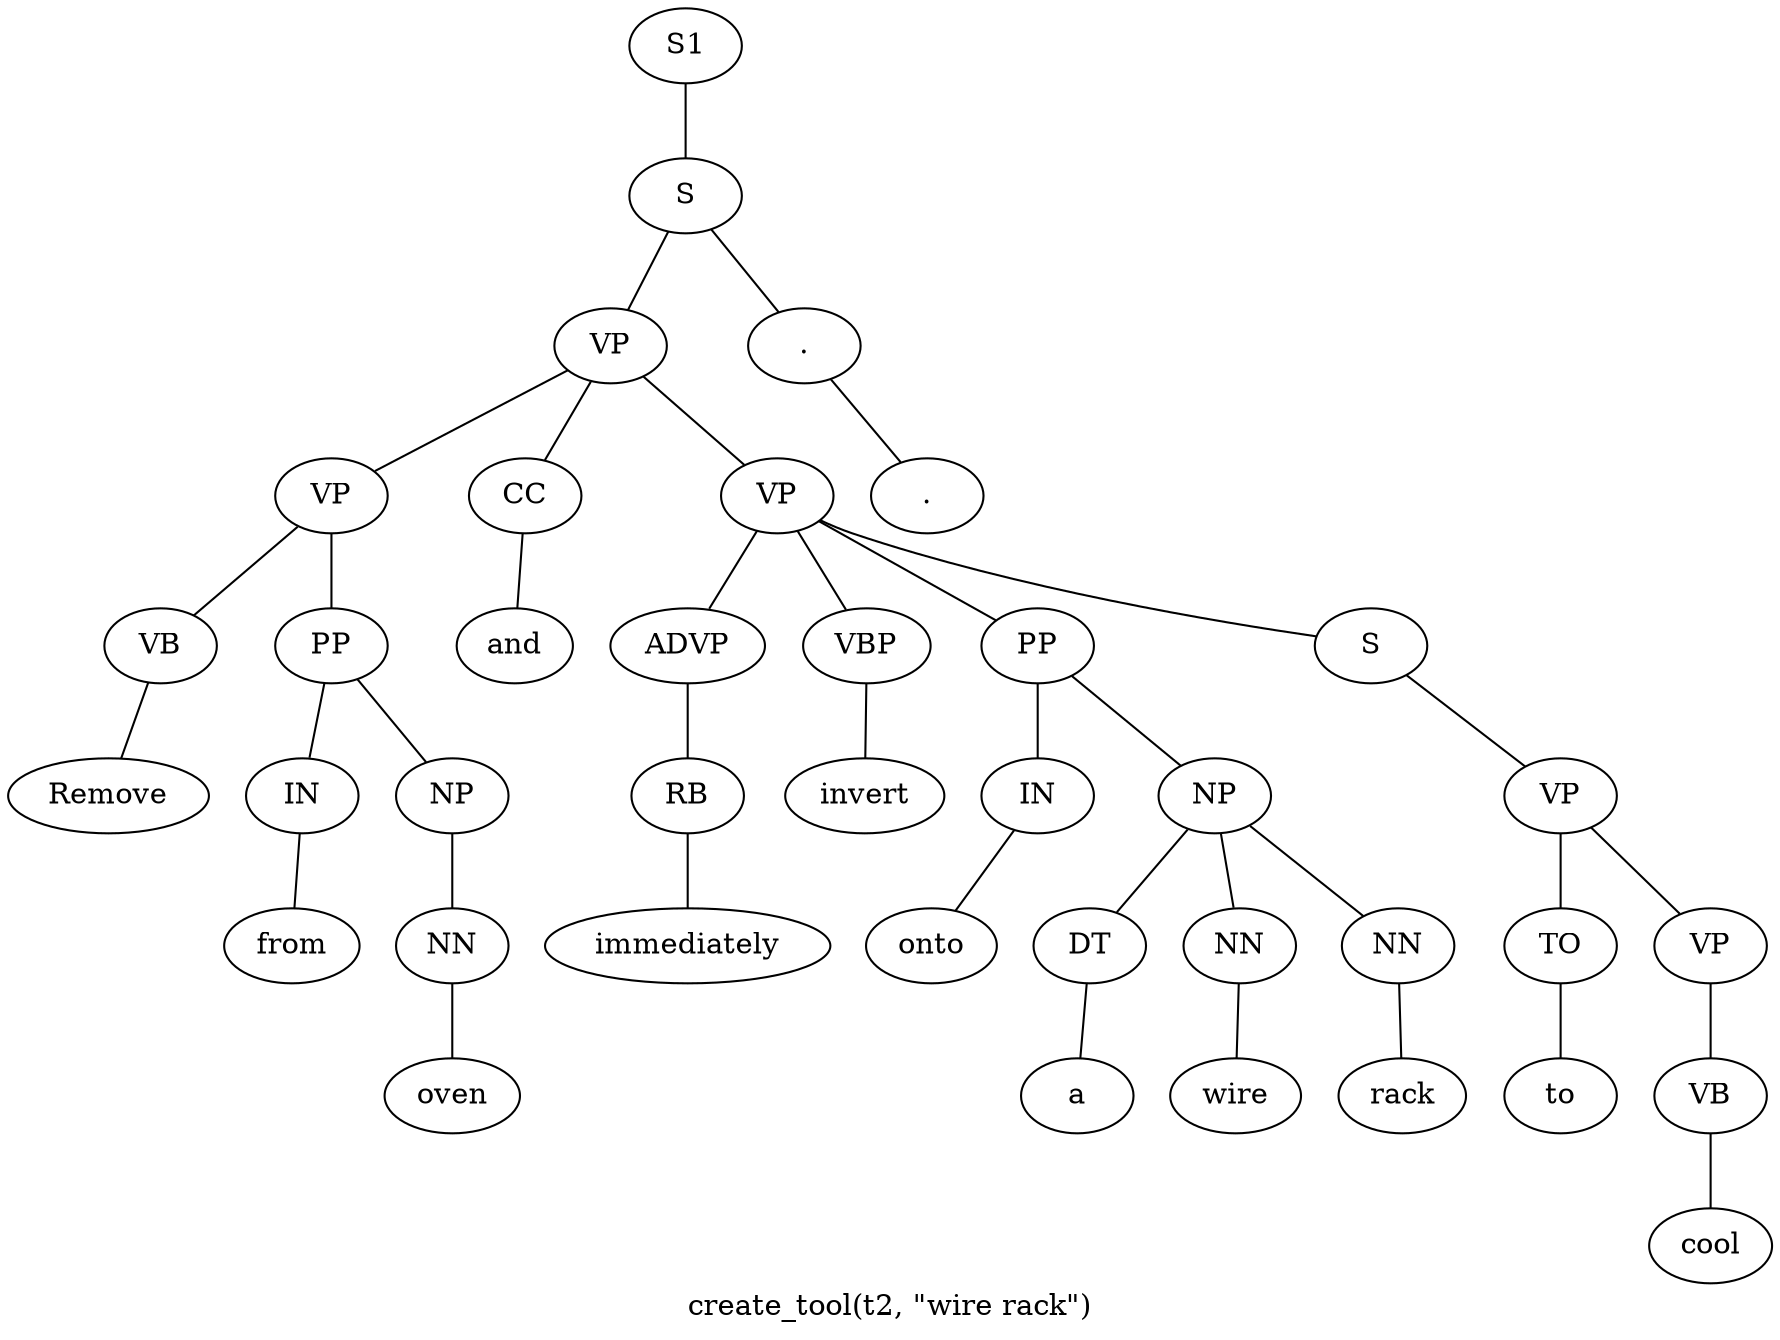 graph SyntaxGraph {
	label = "create_tool(t2, \"wire rack\")";
	Node0 [label="S1"];
	Node1 [label="S"];
	Node2 [label="VP"];
	Node3 [label="VP"];
	Node4 [label="VB"];
	Node5 [label="Remove"];
	Node6 [label="PP"];
	Node7 [label="IN"];
	Node8 [label="from"];
	Node9 [label="NP"];
	Node10 [label="NN"];
	Node11 [label="oven"];
	Node12 [label="CC"];
	Node13 [label="and"];
	Node14 [label="VP"];
	Node15 [label="ADVP"];
	Node16 [label="RB"];
	Node17 [label="immediately"];
	Node18 [label="VBP"];
	Node19 [label="invert"];
	Node20 [label="PP"];
	Node21 [label="IN"];
	Node22 [label="onto"];
	Node23 [label="NP"];
	Node24 [label="DT"];
	Node25 [label="a"];
	Node26 [label="NN"];
	Node27 [label="wire"];
	Node28 [label="NN"];
	Node29 [label="rack"];
	Node30 [label="S"];
	Node31 [label="VP"];
	Node32 [label="TO"];
	Node33 [label="to"];
	Node34 [label="VP"];
	Node35 [label="VB"];
	Node36 [label="cool"];
	Node37 [label="."];
	Node38 [label="."];

	Node0 -- Node1;
	Node1 -- Node2;
	Node1 -- Node37;
	Node2 -- Node3;
	Node2 -- Node12;
	Node2 -- Node14;
	Node3 -- Node4;
	Node3 -- Node6;
	Node4 -- Node5;
	Node6 -- Node7;
	Node6 -- Node9;
	Node7 -- Node8;
	Node9 -- Node10;
	Node10 -- Node11;
	Node12 -- Node13;
	Node14 -- Node15;
	Node14 -- Node18;
	Node14 -- Node20;
	Node14 -- Node30;
	Node15 -- Node16;
	Node16 -- Node17;
	Node18 -- Node19;
	Node20 -- Node21;
	Node20 -- Node23;
	Node21 -- Node22;
	Node23 -- Node24;
	Node23 -- Node26;
	Node23 -- Node28;
	Node24 -- Node25;
	Node26 -- Node27;
	Node28 -- Node29;
	Node30 -- Node31;
	Node31 -- Node32;
	Node31 -- Node34;
	Node32 -- Node33;
	Node34 -- Node35;
	Node35 -- Node36;
	Node37 -- Node38;
}
